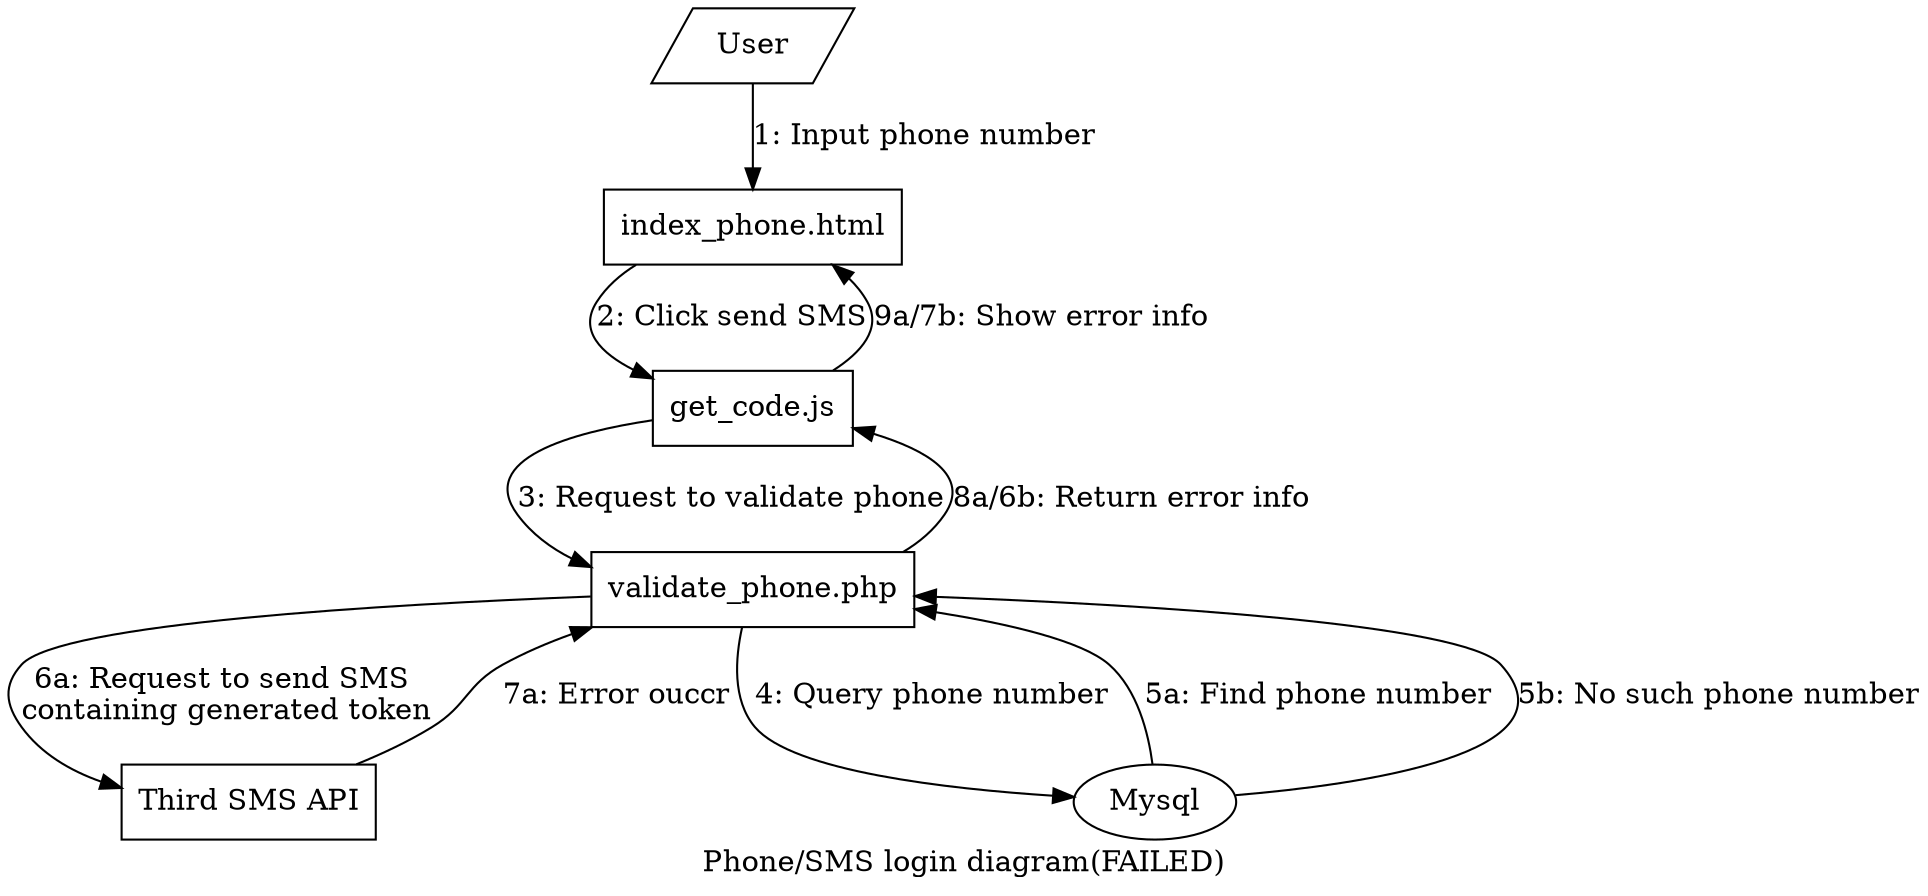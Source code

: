 digraph G {
    /* rankdir=LR; */
    node[shape=box];
    index_phone[label="index_phone.html"];
    val_phone[label="validate_phone.php"];
    get_code[label="get_code.js"];
    api[label="Third SMS API"];
    user[label="User", shape=parallelogram];
    database[label="Mysql", shape=oval];

    user -> index_phone[label="1: Input phone number"];
    index_phone -> get_code[label="2: Click send SMS"];
    get_code -> val_phone[label="3: Request to validate phone"];
    val_phone -> database[label="4: Query phone number"];
    database->val_phone[label="5a: Find phone number"];
    database->val_phone[label="5b: No such phone number"];
    val_phone -> api[label="6a: Request to send SMS \ncontaining generated token"];
    api -> val_phone[label="7a: Error ouccr"];
    val_phone -> get_code[label="8a/6b: Return error info"];
    get_code -> index_phone[label="9a/7b: Show error info"]

    label="Phone/SMS login diagram(FAILED)";
}
